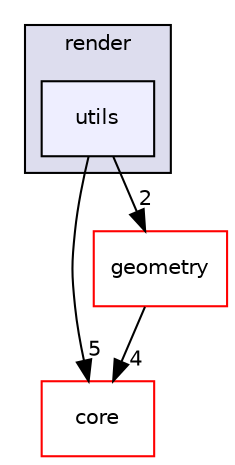 digraph "platform/engines/ospray/ispc/render/utils" {
  compound=true
  node [ fontsize="10", fontname="Helvetica"];
  edge [ labelfontsize="10", labelfontname="Helvetica"];
  subgraph clusterdir_21d70d98358f1d3290c79438f1b2a00a {
    graph [ bgcolor="#ddddee", pencolor="black", label="render" fontname="Helvetica", fontsize="10", URL="dir_21d70d98358f1d3290c79438f1b2a00a.html"]
  dir_4b2606a1657530b417d061964a560d66 [shape=box, label="utils", style="filled", fillcolor="#eeeeff", pencolor="black", URL="dir_4b2606a1657530b417d061964a560d66.html"];
  }
  dir_3066efc1f4040d52e90bf8a29ab3f16b [shape=box label="core" fillcolor="white" style="filled" color="red" URL="dir_3066efc1f4040d52e90bf8a29ab3f16b.html"];
  dir_dcd983c6950eb27cd4bec618fc5fcccd [shape=box label="geometry" fillcolor="white" style="filled" color="red" URL="dir_dcd983c6950eb27cd4bec618fc5fcccd.html"];
  dir_4b2606a1657530b417d061964a560d66->dir_3066efc1f4040d52e90bf8a29ab3f16b [headlabel="5", labeldistance=1.5 headhref="dir_000112_000064.html"];
  dir_4b2606a1657530b417d061964a560d66->dir_dcd983c6950eb27cd4bec618fc5fcccd [headlabel="2", labeldistance=1.5 headhref="dir_000112_000109.html"];
  dir_dcd983c6950eb27cd4bec618fc5fcccd->dir_3066efc1f4040d52e90bf8a29ab3f16b [headlabel="4", labeldistance=1.5 headhref="dir_000109_000064.html"];
}
